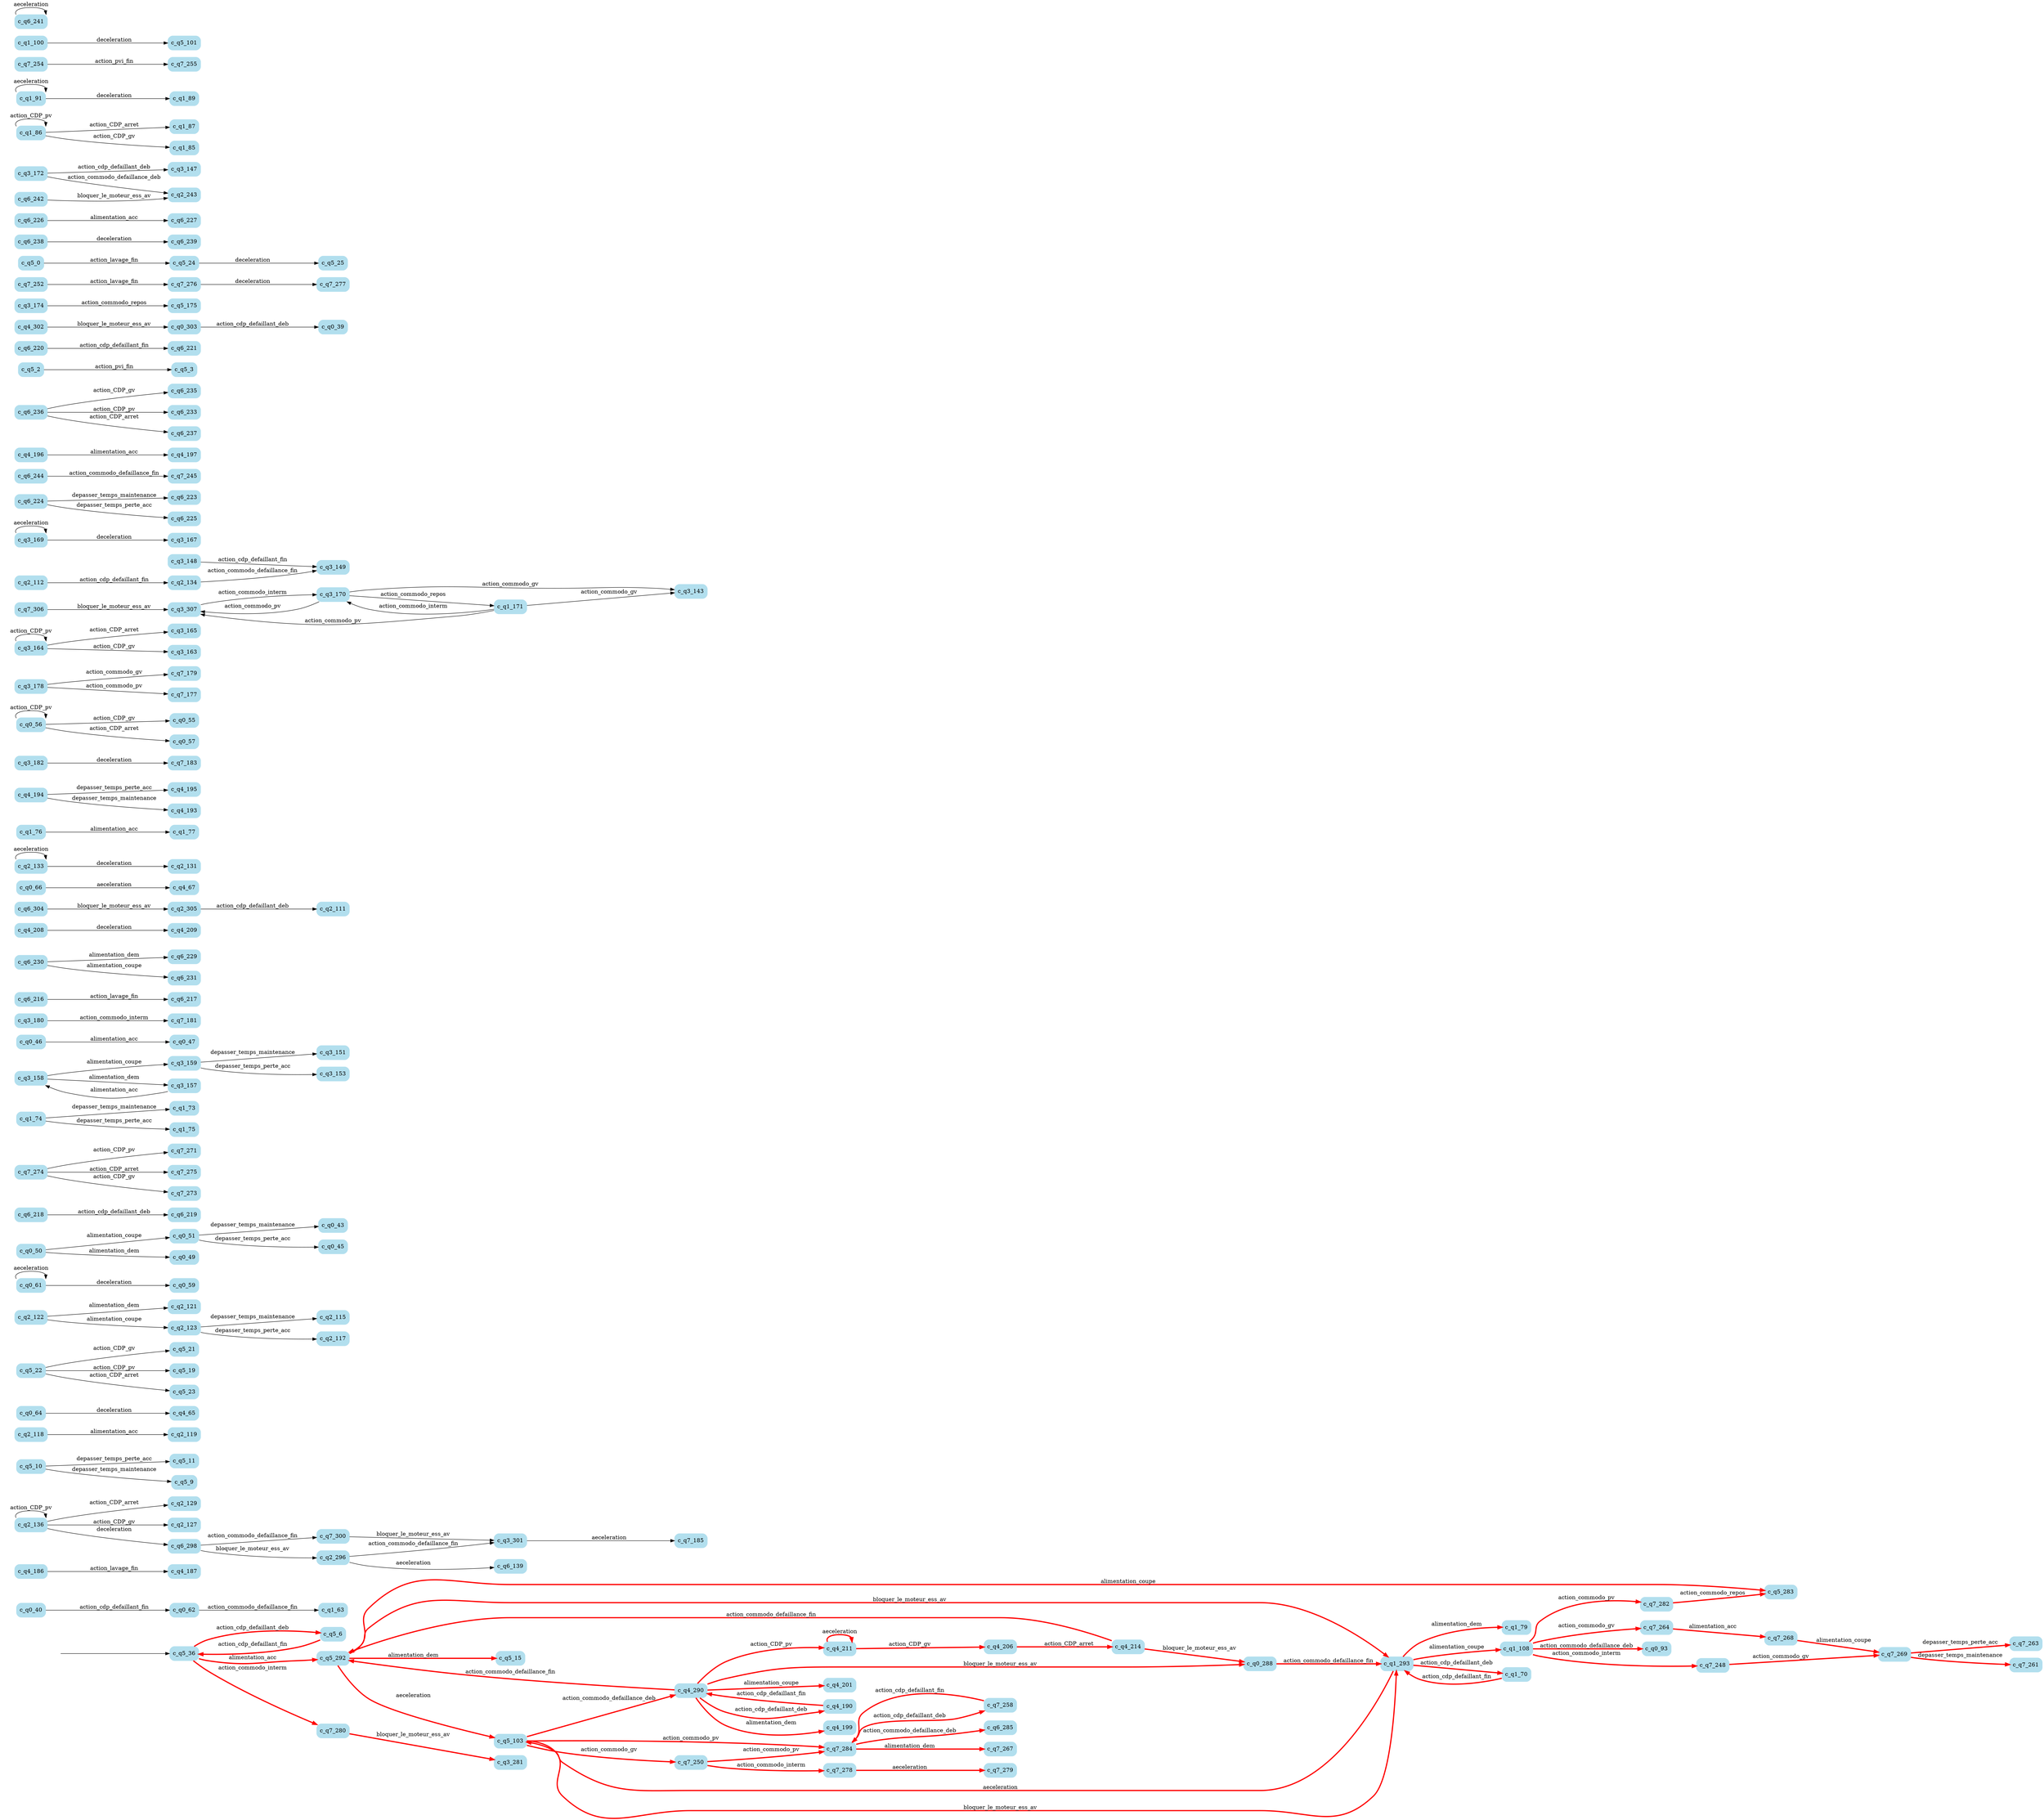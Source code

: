 digraph G {

	rankdir = LR;

	start_c_q5_36[style=invisible];

	node[shape=box, style="rounded, filled", color=lightblue2];

	c_q0_40[label="c_q0_40"];
	c_q4_187[label="c_q4_187"];
	c_q7_300[label="c_q7_300"];
	c_q5_11[label="c_q5_11"];
	c_q2_119[label="c_q2_119"];
	c_q4_65[label="c_q4_65"];
	c_q5_22[label="c_q5_22"];
	c_q4_290[label="c_q4_290"];
	c_q2_122[label="c_q2_122"];
	c_q0_59[label="c_q0_59"];
	c_q0_50[label="c_q0_50"];
	c_q6_218[label="c_q6_218"];
	c_q7_271[label="c_q7_271"];
	c_q1_74[label="c_q1_74"];
	c_q3_151[label="c_q3_151"];
	c_q0_47[label="c_q0_47"];
	c_q3_180[label="c_q3_180"];
	c_q7_181[label="c_q7_181"];
	c_q1_73[label="c_q1_73"];
	c_q6_139[label="c_q6_139"];
	c_q6_217[label="c_q6_217"];
	c_q6_219[label="c_q6_219"];
	c_q6_229[label="c_q6_229"];
	c_q7_267[label="c_q7_267"];
	c_q4_208[label="c_q4_208"];
	c_q5_6[label="c_q5_6"];
	c_q2_115[label="c_q2_115"];
	c_q6_304[label="c_q6_304"];
	c_q0_66[label="c_q0_66"];
	c_q2_133[label="c_q2_133"];
	c_q1_77[label="c_q1_77"];
	c_q4_195[label="c_q4_195"];
	c_q3_182[label="c_q3_182"];
	c_q2_305[label="c_q2_305"];
	c_q1_70[label="c_q1_70"];
	c_q3_158[label="c_q3_158"];
	c_q7_275[label="c_q7_275"];
	c_q7_263[label="c_q7_263"];
	c_q5_21[label="c_q5_21"];
	c_q7_268[label="c_q7_268"];
	c_q0_55[label="c_q0_55"];
	c_q7_179[label="c_q7_179"];
	c_q7_250[label="c_q7_250"];
	c_q0_43[label="c_q0_43"];
	c_q2_296[label="c_q2_296"];
	c_q7_278[label="c_q7_278"];
	c_q0_62[label="c_q0_62"];
	c_q2_111[label="c_q2_111"];
	c_q3_165[label="c_q3_165"];
	c_q0_61[label="c_q0_61"];
	c_q7_306[label="c_q7_306"];
	c_q3_148[label="c_q3_148"];
	c_q7_282[label="c_q7_282"];
	c_q7_183[label="c_q7_183"];
	c_q4_211[label="c_q4_211"];
	c_q5_15[label="c_q5_15"];
	c_q3_169[label="c_q3_169"];
	c_q5_292[label="c_q5_292"];
	c_q6_223[label="c_q6_223"];
	c_q7_245[label="c_q7_245"];
	c_q3_163[label="c_q3_163"];
	c_q4_196[label="c_q4_196"];
	c_q6_225[label="c_q6_225"];
	c_q6_230[label="c_q6_230"];
	c_q6_235[label="c_q6_235"];
	c_q5_2[label="c_q5_2"];
	c_q4_194[label="c_q4_194"];
	c_q4_209[label="c_q4_209"];
	c_q6_220[label="c_q6_220"];
	c_q4_302[label="c_q4_302"];
	c_q5_175[label="c_q5_175"];
	c_q7_277[label="c_q7_277"];
	c_q5_36[label="c_q5_36"];
	c_q5_0[label="c_q5_0"];
	c_q3_149[label="c_q3_149"];
	c_q5_103[label="c_q5_103"];
	c_q1_79[label="c_q1_79"];
	c_q2_136[label="c_q2_136"];
	c_q6_236[label="c_q6_236"];
	c_q7_276[label="c_q7_276"];
	c_q5_19[label="c_q5_19"];
	c_q0_93[label="c_q0_93"];
	c_q6_221[label="c_q6_221"];
	c_q6_239[label="c_q6_239"];
	c_q6_285[label="c_q6_285"];
	c_q0_51[label="c_q0_51"];
	c_q4_186[label="c_q4_186"];
	c_q4_206[label="c_q4_206"];
	c_q7_269[label="c_q7_269"];
	c_q7_284[label="c_q7_284"];
	c_q6_227[label="c_q6_227"];
	c_q6_244[label="c_q6_244"];
	c_q0_57[label="c_q0_57"];
	c_q3_147[label="c_q3_147"];
	c_q3_159[label="c_q3_159"];
	c_q3_301[label="c_q3_301"];
	c_q4_201[label="c_q4_201"];
	c_q1_86[label="c_q1_86"];
	c_q0_46[label="c_q0_46"];
	c_q3_143[label="c_q3_143"];
	c_q3_153[label="c_q3_153"];
	c_q3_307[label="c_q3_307"];
	c_q5_9[label="c_q5_9"];
	c_q6_238[label="c_q6_238"];
	c_q1_87[label="c_q1_87"];
	c_q7_279[label="c_q7_279"];
	c_q5_10[label="c_q5_10"];
	c_q2_112[label="c_q2_112"];
	c_q3_164[label="c_q3_164"];
	c_q1_89[label="c_q1_89"];
	c_q1_171[label="c_q1_171"];
	c_q2_243[label="c_q2_243"];
	c_q1_75[label="c_q1_75"];
	c_q6_233[label="c_q6_233"];
	c_q3_170[label="c_q3_170"];
	c_q3_157[label="c_q3_157"];
	c_q3_167[label="c_q3_167"];
	c_q7_274[label="c_q7_274"];
	c_q6_242[label="c_q6_242"];
	c_q0_39[label="c_q0_39"];
	c_q2_134[label="c_q2_134"];
	c_q2_129[label="c_q2_129"];
	c_q1_76[label="c_q1_76"];
	c_q2_127[label="c_q2_127"];
	c_q0_64[label="c_q0_64"];
	c_q2_121[label="c_q2_121"];
	c_q0_303[label="c_q0_303"];
	c_q1_293[label="c_q1_293"];
	c_q4_193[label="c_q4_193"];
	c_q7_261[label="c_q7_261"];
	c_q6_298[label="c_q6_298"];
	c_q2_117[label="c_q2_117"];
	c_q0_45[label="c_q0_45"];
	c_q2_118[label="c_q2_118"];
	c_q7_255[label="c_q7_255"];
	c_q0_49[label="c_q0_49"];
	c_q6_237[label="c_q6_237"];
	c_q5_25[label="c_q5_25"];
	c_q5_101[label="c_q5_101"];
	c_q6_224[label="c_q6_224"];
	c_q6_226[label="c_q6_226"];
	c_q1_85[label="c_q1_85"];
	c_q4_190[label="c_q4_190"];
	c_q7_273[label="c_q7_273"];
	c_q3_281[label="c_q3_281"];
	c_q1_108[label="c_q1_108"];
	c_q1_63[label="c_q1_63"];
	c_q7_252[label="c_q7_252"];
	c_q1_91[label="c_q1_91"];
	c_q7_264[label="c_q7_264"];
	c_q7_248[label="c_q7_248"];
	c_q6_241[label="c_q6_241"];
	c_q3_172[label="c_q3_172"];
	c_q7_185[label="c_q7_185"];
	c_q4_214[label="c_q4_214"];
	c_q4_67[label="c_q4_67"];
	c_q5_23[label="c_q5_23"];
	c_q7_280[label="c_q7_280"];
	c_q2_123[label="c_q2_123"];
	c_q6_216[label="c_q6_216"];
	c_q4_199[label="c_q4_199"];
	c_q0_288[label="c_q0_288"];
	c_q1_100[label="c_q1_100"];
	c_q3_178[label="c_q3_178"];
	c_q3_174[label="c_q3_174"];
	c_q7_254[label="c_q7_254"];
	c_q5_3[label="c_q5_3"];
	c_q5_283[label="c_q5_283"];
	c_q0_56[label="c_q0_56"];
	c_q6_231[label="c_q6_231"];
	c_q5_24[label="c_q5_24"];
	c_q7_258[label="c_q7_258"];
	c_q2_131[label="c_q2_131"];
	c_q7_177[label="c_q7_177"];
	c_q4_197[label="c_q4_197"];

	start_c_q5_36 -> c_q5_36;
	c_q5_0 -> c_q5_24[label="action_lavage_fin"];
	c_q5_2 -> c_q5_3[label="action_pvi_fin"];
	c_q5_36 -> c_q5_6[label="action_cdp_defaillant_deb", penwidth=3, color=red];
	c_q5_6 -> c_q5_36[label="action_cdp_defaillant_fin", penwidth=3, color=red];
	c_q5_10 -> c_q5_9[label="depasser_temps_maintenance"];
	c_q5_10 -> c_q5_11[label="depasser_temps_perte_acc"];
	c_q5_36 -> c_q5_292[label="alimentation_acc", penwidth=3, color=red];
	c_q5_292 -> c_q5_15[label="alimentation_dem", penwidth=3, color=red];
	c_q5_292 -> c_q5_283[label="alimentation_coupe", penwidth=3, color=red];
	c_q5_22 -> c_q5_19[label="action_CDP_pv"];
	c_q5_22 -> c_q5_21[label="action_CDP_gv"];
	c_q5_22 -> c_q5_23[label="action_CDP_arret"];
	c_q5_24 -> c_q5_25[label="deceleration"];
	c_q5_292 -> c_q5_103[label="aeceleration", penwidth=3, color=red];
	c_q5_103 -> c_q1_293[label="bloquer_le_moteur_ess_av", penwidth=3, color=red];
	c_q5_103 -> c_q4_290[label="action_commodo_defaillance_deb", penwidth=3, color=red];
	c_q5_103 -> c_q7_284[label="action_commodo_pv", penwidth=3, color=red];
	c_q5_103 -> c_q7_250[label="action_commodo_gv", penwidth=3, color=red];
	c_q5_36 -> c_q7_280[label="action_commodo_interm", penwidth=3, color=red];
	c_q0_303 -> c_q0_39[label="action_cdp_defaillant_deb"];
	c_q0_40 -> c_q0_62[label="action_cdp_defaillant_fin"];
	c_q0_51 -> c_q0_43[label="depasser_temps_maintenance"];
	c_q0_51 -> c_q0_45[label="depasser_temps_perte_acc"];
	c_q0_46 -> c_q0_47[label="alimentation_acc"];
	c_q0_50 -> c_q0_49[label="alimentation_dem"];
	c_q0_50 -> c_q0_51[label="alimentation_coupe"];
	c_q0_56 -> c_q0_56[label="action_CDP_pv"];
	c_q0_56 -> c_q0_55[label="action_CDP_gv"];
	c_q0_56 -> c_q0_57[label="action_CDP_arret"];
	c_q0_61 -> c_q0_59[label="deceleration"];
	c_q0_61 -> c_q0_61[label="aeceleration"];
	c_q0_62 -> c_q1_63[label="action_commodo_defaillance_fin"];
	c_q0_64 -> c_q4_65[label="deceleration"];
	c_q0_66 -> c_q4_67[label="aeceleration"];
	c_q1_293 -> c_q1_70[label="action_cdp_defaillant_deb", penwidth=3, color=red];
	c_q1_70 -> c_q1_293[label="action_cdp_defaillant_fin", penwidth=3, color=red];
	c_q1_74 -> c_q1_73[label="depasser_temps_maintenance"];
	c_q1_74 -> c_q1_75[label="depasser_temps_perte_acc"];
	c_q1_76 -> c_q1_77[label="alimentation_acc"];
	c_q1_293 -> c_q1_79[label="alimentation_dem", penwidth=3, color=red];
	c_q1_293 -> c_q1_108[label="alimentation_coupe", penwidth=3, color=red];
	c_q1_86 -> c_q1_86[label="action_CDP_pv"];
	c_q1_86 -> c_q1_85[label="action_CDP_gv"];
	c_q1_86 -> c_q1_87[label="action_CDP_arret"];
	c_q1_91 -> c_q1_89[label="deceleration"];
	c_q1_91 -> c_q1_91[label="aeceleration"];
	c_q1_108 -> c_q0_93[label="action_commodo_defaillance_deb", penwidth=3, color=red];
	c_q1_171 -> c_q3_307[label="action_commodo_pv"];
	c_q1_171 -> c_q3_143[label="action_commodo_gv"];
	c_q1_171 -> c_q3_170[label="action_commodo_interm"];
	c_q1_100 -> c_q5_101[label="deceleration"];
	c_q1_293 -> c_q5_103[label="aeceleration", penwidth=3, color=red];
	c_q1_108 -> c_q7_282[label="action_commodo_pv", penwidth=3, color=red];
	c_q1_108 -> c_q7_264[label="action_commodo_gv", penwidth=3, color=red];
	c_q1_108 -> c_q7_248[label="action_commodo_interm", penwidth=3, color=red];
	c_q2_305 -> c_q2_111[label="action_cdp_defaillant_deb"];
	c_q2_112 -> c_q2_134[label="action_cdp_defaillant_fin"];
	c_q2_123 -> c_q2_115[label="depasser_temps_maintenance"];
	c_q2_123 -> c_q2_117[label="depasser_temps_perte_acc"];
	c_q2_118 -> c_q2_119[label="alimentation_acc"];
	c_q2_122 -> c_q2_121[label="alimentation_dem"];
	c_q2_122 -> c_q2_123[label="alimentation_coupe"];
	c_q2_136 -> c_q2_136[label="action_CDP_pv"];
	c_q2_136 -> c_q2_127[label="action_CDP_gv"];
	c_q2_136 -> c_q2_129[label="action_CDP_arret"];
	c_q2_133 -> c_q2_131[label="deceleration"];
	c_q2_133 -> c_q2_133[label="aeceleration"];
	c_q2_134 -> c_q3_149[label="action_commodo_defaillance_fin"];
	c_q2_136 -> c_q6_298[label="deceleration"];
	c_q2_296 -> c_q6_139[label="aeceleration"];
	c_q3_170 -> c_q3_307[label="action_commodo_pv"];
	c_q3_170 -> c_q3_143[label="action_commodo_gv"];
	c_q3_307 -> c_q3_170[label="action_commodo_interm"];
	c_q3_172 -> c_q3_147[label="action_cdp_defaillant_deb"];
	c_q3_148 -> c_q3_149[label="action_cdp_defaillant_fin"];
	c_q3_159 -> c_q3_151[label="depasser_temps_maintenance"];
	c_q3_159 -> c_q3_153[label="depasser_temps_perte_acc"];
	c_q3_157 -> c_q3_158[label="alimentation_acc"];
	c_q3_158 -> c_q3_157[label="alimentation_dem"];
	c_q3_158 -> c_q3_159[label="alimentation_coupe"];
	c_q3_164 -> c_q3_164[label="action_CDP_pv"];
	c_q3_164 -> c_q3_163[label="action_CDP_gv"];
	c_q3_164 -> c_q3_165[label="action_CDP_arret"];
	c_q3_169 -> c_q3_167[label="deceleration"];
	c_q3_169 -> c_q3_169[label="aeceleration"];
	c_q3_170 -> c_q1_171[label="action_commodo_repos"];
	c_q3_172 -> c_q2_243[label="action_commodo_defaillance_deb"];
	c_q3_174 -> c_q5_175[label="action_commodo_repos"];
	c_q3_178 -> c_q7_177[label="action_commodo_pv"];
	c_q3_178 -> c_q7_179[label="action_commodo_gv"];
	c_q3_180 -> c_q7_181[label="action_commodo_interm"];
	c_q3_182 -> c_q7_183[label="deceleration"];
	c_q3_301 -> c_q7_185[label="aeceleration"];
	c_q4_186 -> c_q4_187[label="action_lavage_fin"];
	c_q4_290 -> c_q4_190[label="action_cdp_defaillant_deb", penwidth=3, color=red];
	c_q4_190 -> c_q4_290[label="action_cdp_defaillant_fin", penwidth=3, color=red];
	c_q4_194 -> c_q4_193[label="depasser_temps_maintenance"];
	c_q4_194 -> c_q4_195[label="depasser_temps_perte_acc"];
	c_q4_196 -> c_q4_197[label="alimentation_acc"];
	c_q4_290 -> c_q4_199[label="alimentation_dem", penwidth=3, color=red];
	c_q4_290 -> c_q4_201[label="alimentation_coupe", penwidth=3, color=red];
	c_q4_290 -> c_q4_211[label="action_CDP_pv", penwidth=3, color=red];
	c_q4_211 -> c_q4_206[label="action_CDP_gv", penwidth=3, color=red];
	c_q4_206 -> c_q4_214[label="action_CDP_arret", penwidth=3, color=red];
	c_q4_208 -> c_q4_209[label="deceleration"];
	c_q4_211 -> c_q4_211[label="aeceleration", penwidth=3, color=red];
	c_q4_214 -> c_q0_288[label="bloquer_le_moteur_ess_av", penwidth=3, color=red];
	c_q4_214 -> c_q5_292[label="action_commodo_defaillance_fin", penwidth=3, color=red];
	c_q6_216 -> c_q6_217[label="action_lavage_fin"];
	c_q6_218 -> c_q6_219[label="action_cdp_defaillant_deb"];
	c_q6_220 -> c_q6_221[label="action_cdp_defaillant_fin"];
	c_q6_224 -> c_q6_223[label="depasser_temps_maintenance"];
	c_q6_224 -> c_q6_225[label="depasser_temps_perte_acc"];
	c_q6_226 -> c_q6_227[label="alimentation_acc"];
	c_q6_230 -> c_q6_229[label="alimentation_dem"];
	c_q6_230 -> c_q6_231[label="alimentation_coupe"];
	c_q6_236 -> c_q6_233[label="action_CDP_pv"];
	c_q6_236 -> c_q6_235[label="action_CDP_gv"];
	c_q6_236 -> c_q6_237[label="action_CDP_arret"];
	c_q6_238 -> c_q6_239[label="deceleration"];
	c_q6_241 -> c_q6_241[label="aeceleration"];
	c_q6_242 -> c_q2_243[label="bloquer_le_moteur_ess_av"];
	c_q6_244 -> c_q7_245[label="action_commodo_defaillance_fin"];
	c_q7_250 -> c_q7_284[label="action_commodo_pv", penwidth=3, color=red];
	c_q7_248 -> c_q7_269[label="action_commodo_gv", penwidth=3, color=red];
	c_q7_250 -> c_q7_278[label="action_commodo_interm", penwidth=3, color=red];
	c_q7_252 -> c_q7_276[label="action_lavage_fin"];
	c_q7_254 -> c_q7_255[label="action_pvi_fin"];
	c_q7_284 -> c_q7_258[label="action_cdp_defaillant_deb", penwidth=3, color=red];
	c_q7_258 -> c_q7_284[label="action_cdp_defaillant_fin", penwidth=3, color=red];
	c_q7_269 -> c_q7_261[label="depasser_temps_maintenance", penwidth=3, color=red];
	c_q7_269 -> c_q7_263[label="depasser_temps_perte_acc", penwidth=3, color=red];
	c_q7_264 -> c_q7_268[label="alimentation_acc", penwidth=3, color=red];
	c_q7_284 -> c_q7_267[label="alimentation_dem", penwidth=3, color=red];
	c_q7_268 -> c_q7_269[label="alimentation_coupe", penwidth=3, color=red];
	c_q7_274 -> c_q7_271[label="action_CDP_pv"];
	c_q7_274 -> c_q7_273[label="action_CDP_gv"];
	c_q7_274 -> c_q7_275[label="action_CDP_arret"];
	c_q7_276 -> c_q7_277[label="deceleration"];
	c_q7_278 -> c_q7_279[label="aeceleration", penwidth=3, color=red];
	c_q7_280 -> c_q3_281[label="bloquer_le_moteur_ess_av", penwidth=3, color=red];
	c_q7_282 -> c_q5_283[label="action_commodo_repos", penwidth=3, color=red];
	c_q7_284 -> c_q6_285[label="action_commodo_defaillance_deb", penwidth=3, color=red];
	c_q4_290 -> c_q0_288[label="bloquer_le_moteur_ess_av", penwidth=3, color=red];
	c_q0_288 -> c_q1_293[label="action_commodo_defaillance_fin", penwidth=3, color=red];
	c_q4_290 -> c_q5_292[label="action_commodo_defaillance_fin", penwidth=3, color=red];
	c_q5_292 -> c_q1_293[label="bloquer_le_moteur_ess_av", penwidth=3, color=red];
	c_q6_298 -> c_q2_296[label="bloquer_le_moteur_ess_av"];
	c_q2_296 -> c_q3_301[label="action_commodo_defaillance_fin"];
	c_q6_298 -> c_q7_300[label="action_commodo_defaillance_fin"];
	c_q7_300 -> c_q3_301[label="bloquer_le_moteur_ess_av"];
	c_q4_302 -> c_q0_303[label="bloquer_le_moteur_ess_av"];
	c_q6_304 -> c_q2_305[label="bloquer_le_moteur_ess_av"];
	c_q7_306 -> c_q3_307[label="bloquer_le_moteur_ess_av"];

}